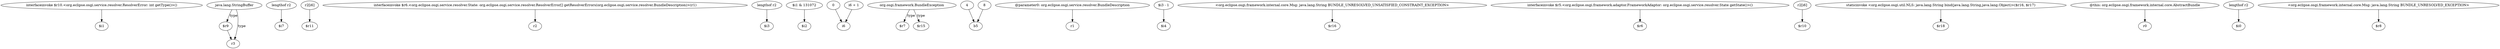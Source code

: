 digraph g {
0[label="interfaceinvoke $r10.<org.eclipse.osgi.service.resolver.ResolverError: int getType()>()"]
1[label="$i1"]
0->1[label=""]
2[label="$r9"]
3[label="r3"]
2->3[label=""]
4[label="lengthof r2"]
5[label="$i7"]
4->5[label=""]
6[label="r2[i6]"]
7[label="$r11"]
6->7[label=""]
8[label="interfaceinvoke $r6.<org.eclipse.osgi.service.resolver.State: org.eclipse.osgi.service.resolver.ResolverError[] getResolverErrors(org.eclipse.osgi.service.resolver.BundleDescription)>(r1)"]
9[label="r2"]
8->9[label=""]
10[label="lengthof r2"]
11[label="$i3"]
10->11[label=""]
12[label="$i1 & 131072"]
13[label="$i2"]
12->13[label=""]
14[label="java.lang.StringBuffer"]
14->2[label="type"]
15[label="0"]
16[label="i6"]
15->16[label=""]
17[label="org.osgi.framework.BundleException"]
18[label="$r7"]
17->18[label="type"]
19[label="4"]
20[label="b5"]
19->20[label=""]
21[label="@parameter0: org.eclipse.osgi.service.resolver.BundleDescription"]
22[label="r1"]
21->22[label=""]
23[label="$i3 - 1"]
24[label="$i4"]
23->24[label=""]
25[label="<org.eclipse.osgi.framework.internal.core.Msg: java.lang.String BUNDLE_UNRESOLVED_UNSATISFIED_CONSTRAINT_EXCEPTION>"]
26[label="$r16"]
25->26[label=""]
27[label="interfaceinvoke $r5.<org.eclipse.osgi.framework.adaptor.FrameworkAdaptor: org.eclipse.osgi.service.resolver.State getState()>()"]
28[label="$r6"]
27->28[label=""]
29[label="$r15"]
17->29[label="type"]
14->3[label="type"]
30[label="r2[i6]"]
31[label="$r10"]
30->31[label=""]
32[label="staticinvoke <org.eclipse.osgi.util.NLS: java.lang.String bind(java.lang.String,java.lang.Object)>($r16, $r17)"]
33[label="$r18"]
32->33[label=""]
34[label="@this: org.eclipse.osgi.framework.internal.core.AbstractBundle"]
35[label="r0"]
34->35[label=""]
36[label="lengthof r2"]
37[label="$i0"]
36->37[label=""]
38[label="i6 + 1"]
38->16[label=""]
39[label="8"]
39->20[label=""]
40[label="<org.eclipse.osgi.framework.internal.core.Msg: java.lang.String BUNDLE_UNRESOLVED_EXCEPTION>"]
41[label="$r8"]
40->41[label=""]
}